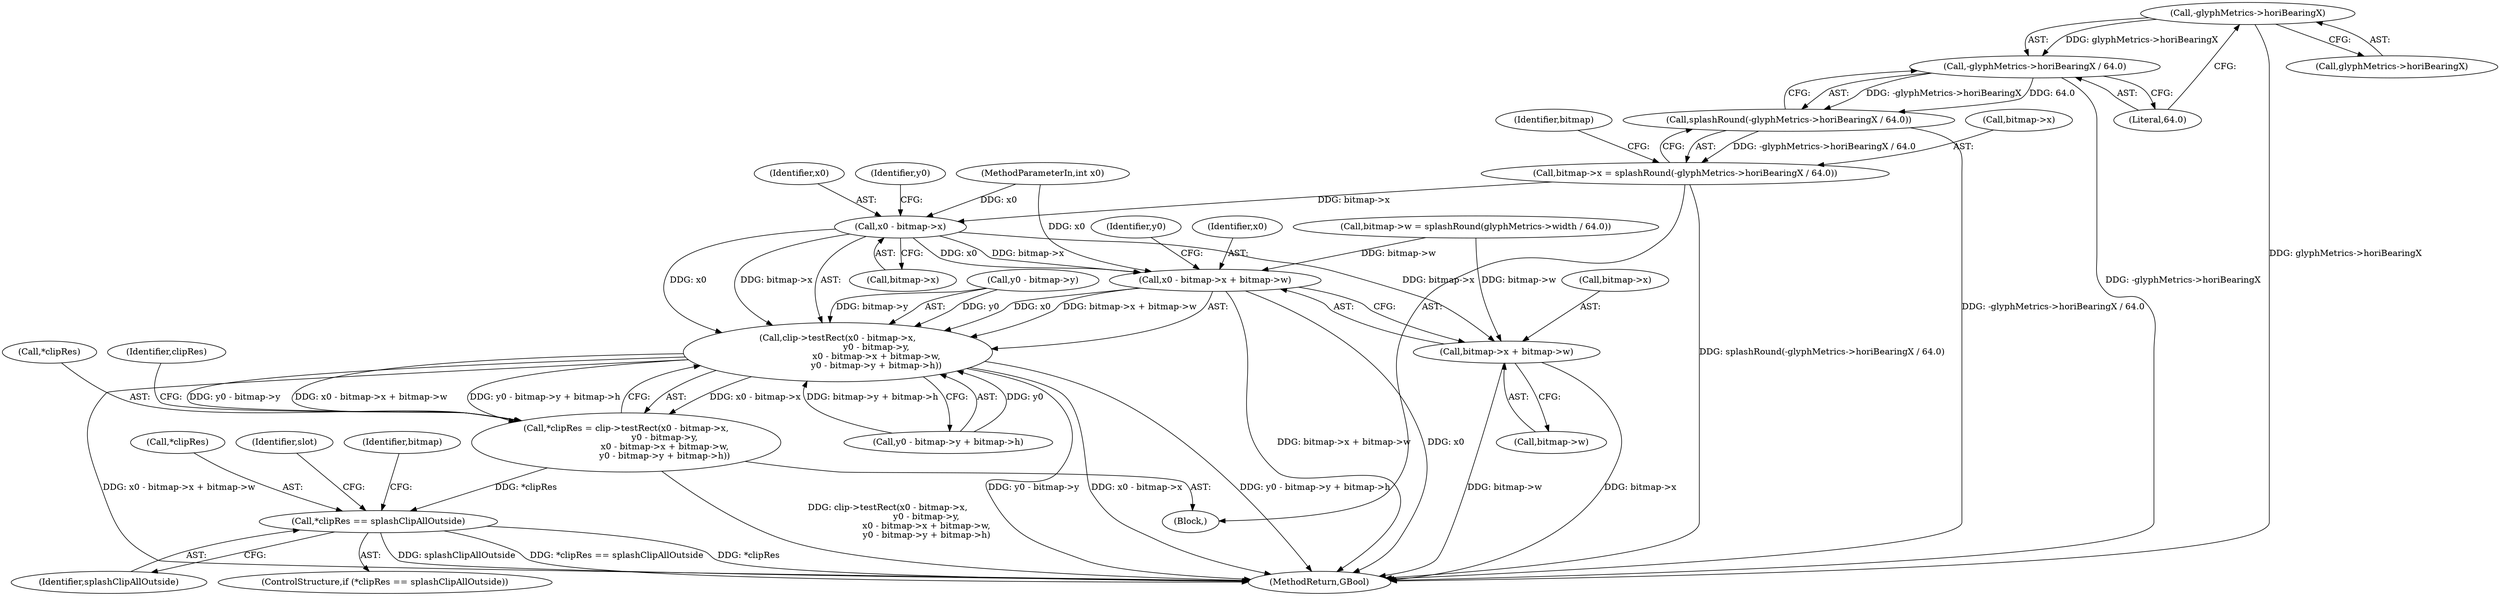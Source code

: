 digraph "0_poppler_9cf2325fb22f812b31858e519411f57747d39bd8_3@pointer" {
"1000233" [label="(Call,-glyphMetrics->horiBearingX)"];
"1000232" [label="(Call,-glyphMetrics->horiBearingX / 64.0)"];
"1000231" [label="(Call,splashRound(-glyphMetrics->horiBearingX / 64.0))"];
"1000227" [label="(Call,bitmap->x = splashRound(-glyphMetrics->horiBearingX / 64.0))"];
"1000272" [label="(Call,x0 - bitmap->x)"];
"1000271" [label="(Call,clip->testRect(x0 - bitmap->x,\n                            y0 - bitmap->y,\n                            x0 - bitmap->x + bitmap->w,\n                            y0 - bitmap->y + bitmap->h))"];
"1000268" [label="(Call,*clipRes = clip->testRect(x0 - bitmap->x,\n                            y0 - bitmap->y,\n                            x0 - bitmap->x + bitmap->w,\n                            y0 - bitmap->y + bitmap->h))"];
"1000301" [label="(Call,*clipRes == splashClipAllOutside)"];
"1000282" [label="(Call,x0 - bitmap->x + bitmap->w)"];
"1000284" [label="(Call,bitmap->x + bitmap->w)"];
"1000240" [label="(Identifier,bitmap)"];
"1000268" [label="(Call,*clipRes = clip->testRect(x0 - bitmap->x,\n                            y0 - bitmap->y,\n                            x0 - bitmap->x + bitmap->w,\n                            y0 - bitmap->y + bitmap->h))"];
"1000300" [label="(ControlStructure,if (*clipRes == splashClipAllOutside))"];
"1000274" [label="(Call,bitmap->x)"];
"1000269" [label="(Call,*clipRes)"];
"1000273" [label="(Identifier,x0)"];
"1000288" [label="(Call,bitmap->w)"];
"1000272" [label="(Call,x0 - bitmap->x)"];
"1000302" [label="(Call,*clipRes)"];
"1000315" [label="(Identifier,slot)"];
"1000303" [label="(Identifier,clipRes)"];
"1000271" [label="(Call,clip->testRect(x0 - bitmap->x,\n                            y0 - bitmap->y,\n                            x0 - bitmap->x + bitmap->w,\n                            y0 - bitmap->y + bitmap->h))"];
"1000232" [label="(Call,-glyphMetrics->horiBearingX / 64.0)"];
"1000277" [label="(Call,y0 - bitmap->y)"];
"1000109" [label="(Block,)"];
"1000291" [label="(Call,y0 - bitmap->y + bitmap->h)"];
"1000292" [label="(Identifier,y0)"];
"1000283" [label="(Identifier,x0)"];
"1000304" [label="(Identifier,splashClipAllOutside)"];
"1000440" [label="(MethodReturn,GBool)"];
"1000282" [label="(Call,x0 - bitmap->x + bitmap->w)"];
"1000278" [label="(Identifier,y0)"];
"1000301" [label="(Call,*clipRes == splashClipAllOutside)"];
"1000233" [label="(Call,-glyphMetrics->horiBearingX)"];
"1000284" [label="(Call,bitmap->x + bitmap->w)"];
"1000227" [label="(Call,bitmap->x = splashRound(-glyphMetrics->horiBearingX / 64.0))"];
"1000308" [label="(Identifier,bitmap)"];
"1000105" [label="(MethodParameterIn,int x0)"];
"1000285" [label="(Call,bitmap->x)"];
"1000237" [label="(Literal,64.0)"];
"1000228" [label="(Call,bitmap->x)"];
"1000231" [label="(Call,splashRound(-glyphMetrics->horiBearingX / 64.0))"];
"1000234" [label="(Call,glyphMetrics->horiBearingX)"];
"1000248" [label="(Call,bitmap->w = splashRound(glyphMetrics->width / 64.0))"];
"1000233" -> "1000232"  [label="AST: "];
"1000233" -> "1000234"  [label="CFG: "];
"1000234" -> "1000233"  [label="AST: "];
"1000237" -> "1000233"  [label="CFG: "];
"1000233" -> "1000440"  [label="DDG: glyphMetrics->horiBearingX"];
"1000233" -> "1000232"  [label="DDG: glyphMetrics->horiBearingX"];
"1000232" -> "1000231"  [label="AST: "];
"1000232" -> "1000237"  [label="CFG: "];
"1000237" -> "1000232"  [label="AST: "];
"1000231" -> "1000232"  [label="CFG: "];
"1000232" -> "1000440"  [label="DDG: -glyphMetrics->horiBearingX"];
"1000232" -> "1000231"  [label="DDG: -glyphMetrics->horiBearingX"];
"1000232" -> "1000231"  [label="DDG: 64.0"];
"1000231" -> "1000227"  [label="AST: "];
"1000227" -> "1000231"  [label="CFG: "];
"1000231" -> "1000440"  [label="DDG: -glyphMetrics->horiBearingX / 64.0"];
"1000231" -> "1000227"  [label="DDG: -glyphMetrics->horiBearingX / 64.0"];
"1000227" -> "1000109"  [label="AST: "];
"1000228" -> "1000227"  [label="AST: "];
"1000240" -> "1000227"  [label="CFG: "];
"1000227" -> "1000440"  [label="DDG: splashRound(-glyphMetrics->horiBearingX / 64.0)"];
"1000227" -> "1000272"  [label="DDG: bitmap->x"];
"1000272" -> "1000271"  [label="AST: "];
"1000272" -> "1000274"  [label="CFG: "];
"1000273" -> "1000272"  [label="AST: "];
"1000274" -> "1000272"  [label="AST: "];
"1000278" -> "1000272"  [label="CFG: "];
"1000272" -> "1000271"  [label="DDG: x0"];
"1000272" -> "1000271"  [label="DDG: bitmap->x"];
"1000105" -> "1000272"  [label="DDG: x0"];
"1000272" -> "1000282"  [label="DDG: x0"];
"1000272" -> "1000282"  [label="DDG: bitmap->x"];
"1000272" -> "1000284"  [label="DDG: bitmap->x"];
"1000271" -> "1000268"  [label="AST: "];
"1000271" -> "1000291"  [label="CFG: "];
"1000277" -> "1000271"  [label="AST: "];
"1000282" -> "1000271"  [label="AST: "];
"1000291" -> "1000271"  [label="AST: "];
"1000268" -> "1000271"  [label="CFG: "];
"1000271" -> "1000440"  [label="DDG: y0 - bitmap->y + bitmap->h"];
"1000271" -> "1000440"  [label="DDG: x0 - bitmap->x + bitmap->w"];
"1000271" -> "1000440"  [label="DDG: y0 - bitmap->y"];
"1000271" -> "1000440"  [label="DDG: x0 - bitmap->x"];
"1000271" -> "1000268"  [label="DDG: x0 - bitmap->x"];
"1000271" -> "1000268"  [label="DDG: y0 - bitmap->y"];
"1000271" -> "1000268"  [label="DDG: x0 - bitmap->x + bitmap->w"];
"1000271" -> "1000268"  [label="DDG: y0 - bitmap->y + bitmap->h"];
"1000277" -> "1000271"  [label="DDG: y0"];
"1000277" -> "1000271"  [label="DDG: bitmap->y"];
"1000282" -> "1000271"  [label="DDG: x0"];
"1000282" -> "1000271"  [label="DDG: bitmap->x + bitmap->w"];
"1000291" -> "1000271"  [label="DDG: y0"];
"1000291" -> "1000271"  [label="DDG: bitmap->y + bitmap->h"];
"1000268" -> "1000109"  [label="AST: "];
"1000269" -> "1000268"  [label="AST: "];
"1000303" -> "1000268"  [label="CFG: "];
"1000268" -> "1000440"  [label="DDG: clip->testRect(x0 - bitmap->x,\n                            y0 - bitmap->y,\n                            x0 - bitmap->x + bitmap->w,\n                            y0 - bitmap->y + bitmap->h)"];
"1000268" -> "1000301"  [label="DDG: *clipRes"];
"1000301" -> "1000300"  [label="AST: "];
"1000301" -> "1000304"  [label="CFG: "];
"1000302" -> "1000301"  [label="AST: "];
"1000304" -> "1000301"  [label="AST: "];
"1000308" -> "1000301"  [label="CFG: "];
"1000315" -> "1000301"  [label="CFG: "];
"1000301" -> "1000440"  [label="DDG: splashClipAllOutside"];
"1000301" -> "1000440"  [label="DDG: *clipRes == splashClipAllOutside"];
"1000301" -> "1000440"  [label="DDG: *clipRes"];
"1000282" -> "1000284"  [label="CFG: "];
"1000283" -> "1000282"  [label="AST: "];
"1000284" -> "1000282"  [label="AST: "];
"1000292" -> "1000282"  [label="CFG: "];
"1000282" -> "1000440"  [label="DDG: bitmap->x + bitmap->w"];
"1000282" -> "1000440"  [label="DDG: x0"];
"1000105" -> "1000282"  [label="DDG: x0"];
"1000248" -> "1000282"  [label="DDG: bitmap->w"];
"1000284" -> "1000288"  [label="CFG: "];
"1000285" -> "1000284"  [label="AST: "];
"1000288" -> "1000284"  [label="AST: "];
"1000284" -> "1000440"  [label="DDG: bitmap->x"];
"1000284" -> "1000440"  [label="DDG: bitmap->w"];
"1000248" -> "1000284"  [label="DDG: bitmap->w"];
}
